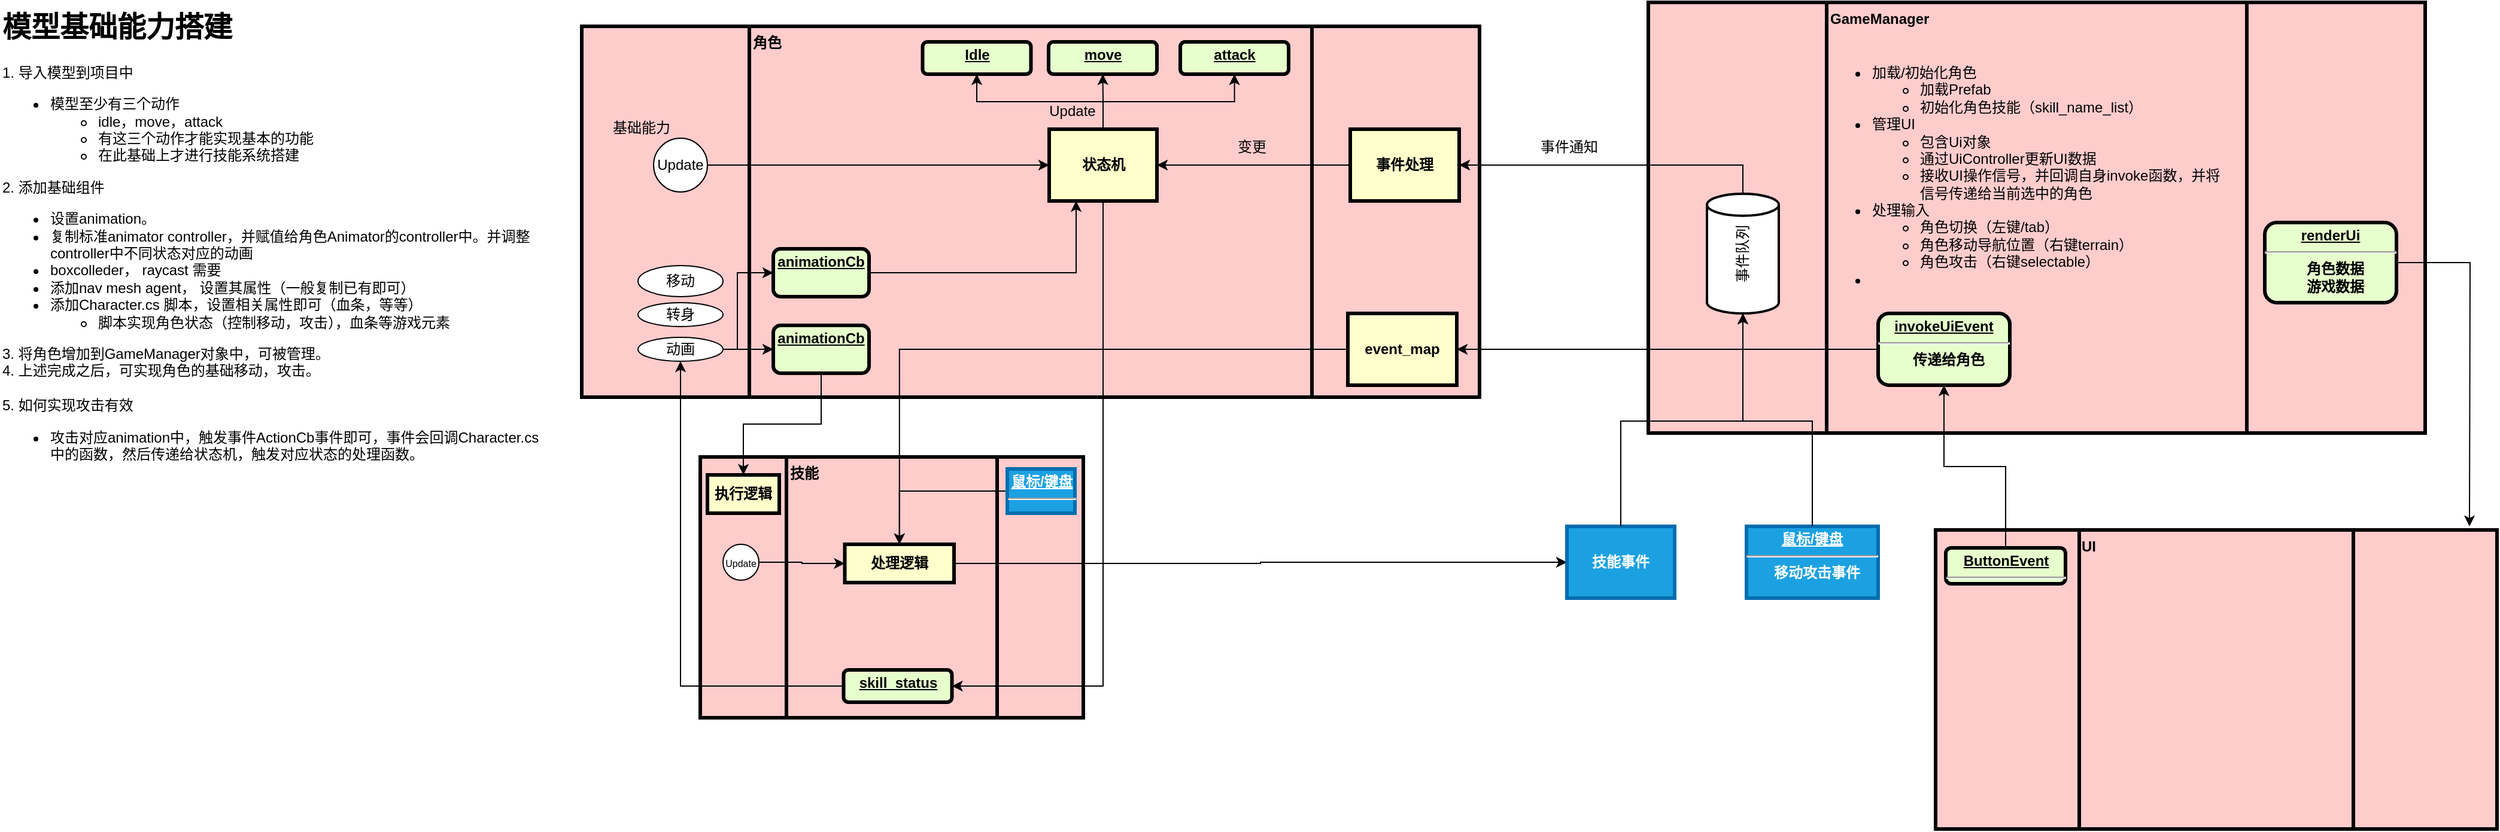 <mxfile version="24.3.1" type="device">
  <diagram name="Page-1" id="c7558073-3199-34d8-9f00-42111426c3f3">
    <mxGraphModel dx="2803" dy="814" grid="0" gridSize="10" guides="1" tooltips="1" connect="1" arrows="1" fold="1" page="0" pageScale="1" pageWidth="826" pageHeight="1169" background="none" math="0" shadow="0">
      <root>
        <mxCell id="0" />
        <mxCell id="1" parent="0" />
        <mxCell id="5" value="GameManager" style="shape=process;whiteSpace=wrap;align=left;verticalAlign=top;size=0.23;fontStyle=1;strokeWidth=3;fillColor=#FFCCCC" parent="1" vertex="1">
          <mxGeometry x="201" y="250" width="649" height="360" as="geometry" />
        </mxCell>
        <mxCell id="pnOoYnmZAtzS62gMc0uK-97" value="&lt;ul&gt;&lt;li&gt;加载/初始化角色&lt;/li&gt;&lt;ul&gt;&lt;li&gt;加载Prefab&lt;/li&gt;&lt;li&gt;初始化角色技能（skill_name_list）&lt;/li&gt;&lt;/ul&gt;&lt;li&gt;管理UI&lt;/li&gt;&lt;ul&gt;&lt;li&gt;包含Ui对象&lt;/li&gt;&lt;li&gt;通过UiController更新UI数据&lt;/li&gt;&lt;li&gt;接收UI操作信号，并回调自身invoke函数，并将信号传递给当前选中的角色&lt;/li&gt;&lt;/ul&gt;&lt;li&gt;处理输入&lt;/li&gt;&lt;ul&gt;&lt;li&gt;角色切换（左键/tab）&lt;/li&gt;&lt;li&gt;角色移动导航位置（右键terrain）&lt;/li&gt;&lt;li&gt;角色攻击（右键selectable）&lt;/li&gt;&lt;/ul&gt;&lt;li&gt;&lt;br&gt;&lt;/li&gt;&lt;/ul&gt;" style="text;html=1;align=left;verticalAlign=middle;whiteSpace=wrap;rounded=0;" parent="1" vertex="1">
          <mxGeometry x="346" y="300" width="335" height="190" as="geometry" />
        </mxCell>
        <mxCell id="pnOoYnmZAtzS62gMc0uK-100" value="UI" style="shape=process;whiteSpace=wrap;align=left;verticalAlign=top;size=0.256;fontStyle=1;strokeWidth=3;fillColor=#FFCCCC" parent="1" vertex="1">
          <mxGeometry x="441" y="691" width="469" height="250" as="geometry" />
        </mxCell>
        <mxCell id="pnOoYnmZAtzS62gMc0uK-102" value="&lt;p style=&quot;margin: 0px; margin-top: 4px; text-align: center; text-decoration: underline;&quot;&gt;&lt;strong&gt;invokeUiEvent&lt;/strong&gt;&lt;/p&gt;&lt;hr&gt;&lt;p style=&quot;margin: 0px; margin-left: 8px;&quot;&gt;传递给角色&lt;/p&gt;" style="verticalAlign=middle;align=center;overflow=fill;fontSize=12;fontFamily=Helvetica;html=1;rounded=1;fontStyle=1;strokeWidth=3;fillColor=#E6FFCC" parent="1" vertex="1">
          <mxGeometry x="393" y="510" width="110" height="60" as="geometry" />
        </mxCell>
        <mxCell id="C39uK7xA4uU1zR5Ak_56-5" style="edgeStyle=orthogonalEdgeStyle;rounded=0;orthogonalLoop=1;jettySize=auto;html=1;exitX=0.5;exitY=0;exitDx=0;exitDy=0;entryX=0.5;entryY=1;entryDx=0;entryDy=0;" edge="1" parent="1" source="pnOoYnmZAtzS62gMc0uK-103" target="pnOoYnmZAtzS62gMc0uK-102">
          <mxGeometry relative="1" as="geometry" />
        </mxCell>
        <mxCell id="pnOoYnmZAtzS62gMc0uK-103" value="&lt;p style=&quot;margin: 0px; margin-top: 4px; text-align: center; text-decoration: underline;&quot;&gt;&lt;strong&gt;ButtonEvent&lt;/strong&gt;&lt;/p&gt;&lt;hr&gt;&lt;p style=&quot;margin: 0px; margin-left: 8px;&quot;&gt;&lt;br&gt;&lt;/p&gt;" style="verticalAlign=middle;align=center;overflow=fill;fontSize=12;fontFamily=Helvetica;html=1;rounded=1;fontStyle=1;strokeWidth=3;fillColor=#E6FFCC" parent="1" vertex="1">
          <mxGeometry x="449.5" y="706" width="100" height="30" as="geometry" />
        </mxCell>
        <mxCell id="pnOoYnmZAtzS62gMc0uK-105" style="edgeStyle=orthogonalEdgeStyle;rounded=0;orthogonalLoop=1;jettySize=auto;html=1;exitX=1;exitY=0.5;exitDx=0;exitDy=0;" parent="1" source="pnOoYnmZAtzS62gMc0uK-104" edge="1">
          <mxGeometry relative="1" as="geometry">
            <mxPoint x="887" y="688" as="targetPoint" />
          </mxGeometry>
        </mxCell>
        <mxCell id="pnOoYnmZAtzS62gMc0uK-104" value="&lt;p style=&quot;margin: 0px; margin-top: 4px; text-align: center; text-decoration: underline;&quot;&gt;&lt;strong&gt;renderUi&lt;/strong&gt;&lt;/p&gt;&lt;hr&gt;&lt;p style=&quot;margin: 0px; margin-left: 8px;&quot;&gt;角色数据&lt;/p&gt;&lt;p style=&quot;margin: 0px; margin-left: 8px;&quot;&gt;游戏数据&lt;/p&gt;" style="verticalAlign=middle;align=center;overflow=fill;fontSize=12;fontFamily=Helvetica;html=1;rounded=1;fontStyle=1;strokeWidth=3;fillColor=#E6FFCC" parent="1" vertex="1">
          <mxGeometry x="716" y="434" width="110" height="67" as="geometry" />
        </mxCell>
        <mxCell id="pnOoYnmZAtzS62gMc0uK-107" value="角色" style="shape=process;whiteSpace=wrap;align=left;verticalAlign=top;size=0.187;fontStyle=1;strokeWidth=3;fillColor=#FFCCCC" parent="1" vertex="1">
          <mxGeometry x="-690" y="270" width="750" height="310" as="geometry" />
        </mxCell>
        <mxCell id="pnOoYnmZAtzS62gMc0uK-139" style="edgeStyle=orthogonalEdgeStyle;rounded=0;orthogonalLoop=1;jettySize=auto;html=1;exitX=0.5;exitY=0;exitDx=0;exitDy=0;startArrow=none;startFill=0;entryX=0.5;entryY=1;entryDx=0;entryDy=0;" parent="1" source="pnOoYnmZAtzS62gMc0uK-108" target="pnOoYnmZAtzS62gMc0uK-135" edge="1">
          <mxGeometry relative="1" as="geometry">
            <mxPoint x="-230" y="360" as="targetPoint" />
          </mxGeometry>
        </mxCell>
        <mxCell id="VZYB_BsH1wKympOT2HkG-97" style="edgeStyle=orthogonalEdgeStyle;rounded=0;orthogonalLoop=1;jettySize=auto;html=1;exitX=0.5;exitY=0;exitDx=0;exitDy=0;entryX=0.5;entryY=1;entryDx=0;entryDy=0;" parent="1" source="pnOoYnmZAtzS62gMc0uK-108" target="pnOoYnmZAtzS62gMc0uK-134" edge="1">
          <mxGeometry relative="1" as="geometry" />
        </mxCell>
        <mxCell id="VZYB_BsH1wKympOT2HkG-98" style="edgeStyle=orthogonalEdgeStyle;rounded=0;orthogonalLoop=1;jettySize=auto;html=1;exitX=0.5;exitY=0;exitDx=0;exitDy=0;entryX=0.5;entryY=1;entryDx=0;entryDy=0;" parent="1" source="pnOoYnmZAtzS62gMc0uK-108" target="pnOoYnmZAtzS62gMc0uK-133" edge="1">
          <mxGeometry relative="1" as="geometry" />
        </mxCell>
        <mxCell id="pnOoYnmZAtzS62gMc0uK-108" value="状态机" style="whiteSpace=wrap;align=center;verticalAlign=middle;fontStyle=1;strokeWidth=3;fillColor=#FFFFCC" parent="1" vertex="1">
          <mxGeometry x="-299.5" y="356.0" width="90" height="60" as="geometry" />
        </mxCell>
        <mxCell id="pnOoYnmZAtzS62gMc0uK-110" value="&lt;p style=&quot;margin: 0px; margin-top: 4px; text-align: center; text-decoration: underline;&quot;&gt;鼠标/键盘&lt;/p&gt;&lt;hr&gt;&lt;p style=&quot;margin: 0px; margin-left: 8px;&quot;&gt;移动攻击事件&lt;/p&gt;" style="verticalAlign=middle;align=center;overflow=fill;fontSize=12;fontFamily=Helvetica;html=1;rounded=0;fontStyle=1;strokeWidth=3;fillColor=#1ba1e2;strokeColor=#006EAF;fontColor=#ffffff;" parent="1" vertex="1">
          <mxGeometry x="283" y="688" width="110" height="60" as="geometry" />
        </mxCell>
        <mxCell id="pnOoYnmZAtzS62gMc0uK-133" value="&lt;p style=&quot;margin: 0px; margin-top: 4px; text-align: center; text-decoration: underline;&quot;&gt;Idle&lt;/p&gt;" style="verticalAlign=middle;align=center;overflow=fill;fontSize=12;fontFamily=Helvetica;html=1;rounded=1;fontStyle=1;strokeWidth=3;fillColor=#E6FFCC" parent="1" vertex="1">
          <mxGeometry x="-405.25" y="283" width="90.5" height="27" as="geometry" />
        </mxCell>
        <mxCell id="pnOoYnmZAtzS62gMc0uK-134" value="&lt;p style=&quot;margin: 0px; margin-top: 4px; text-align: center; text-decoration: underline;&quot;&gt;attack&lt;/p&gt;" style="verticalAlign=middle;align=center;overflow=fill;fontSize=12;fontFamily=Helvetica;html=1;rounded=1;fontStyle=1;strokeWidth=3;fillColor=#E6FFCC" parent="1" vertex="1">
          <mxGeometry x="-190" y="283" width="90.5" height="27" as="geometry" />
        </mxCell>
        <mxCell id="pnOoYnmZAtzS62gMc0uK-135" value="&lt;p style=&quot;margin: 0px; margin-top: 4px; text-align: center; text-decoration: underline;&quot;&gt;move&lt;/p&gt;" style="verticalAlign=middle;align=center;overflow=fill;fontSize=12;fontFamily=Helvetica;html=1;rounded=1;fontStyle=1;strokeWidth=3;fillColor=#E6FFCC" parent="1" vertex="1">
          <mxGeometry x="-300" y="283" width="90.5" height="27" as="geometry" />
        </mxCell>
        <mxCell id="pnOoYnmZAtzS62gMc0uK-137" style="edgeStyle=orthogonalEdgeStyle;rounded=0;orthogonalLoop=1;jettySize=auto;html=1;exitX=1;exitY=0.5;exitDx=0;exitDy=0;entryX=0;entryY=0.5;entryDx=0;entryDy=0;" parent="1" source="pnOoYnmZAtzS62gMc0uK-136" target="pnOoYnmZAtzS62gMc0uK-108" edge="1">
          <mxGeometry relative="1" as="geometry" />
        </mxCell>
        <mxCell id="pnOoYnmZAtzS62gMc0uK-136" value="Update" style="ellipse;whiteSpace=wrap;html=1;aspect=fixed;" parent="1" vertex="1">
          <mxGeometry x="-630" y="363.5" width="45" height="45" as="geometry" />
        </mxCell>
        <mxCell id="pnOoYnmZAtzS62gMc0uK-142" value="Update" style="text;html=1;align=center;verticalAlign=middle;whiteSpace=wrap;rounded=0;" parent="1" vertex="1">
          <mxGeometry x="-310" y="326" width="60" height="30" as="geometry" />
        </mxCell>
        <mxCell id="pnOoYnmZAtzS62gMc0uK-143" value="事件通知" style="text;html=1;align=center;verticalAlign=middle;whiteSpace=wrap;rounded=0;" parent="1" vertex="1">
          <mxGeometry x="90" y="356" width="90" height="30" as="geometry" />
        </mxCell>
        <mxCell id="pnOoYnmZAtzS62gMc0uK-144" value="移动" style="ellipse;whiteSpace=wrap;html=1;" parent="1" vertex="1">
          <mxGeometry x="-643" y="470" width="71" height="26" as="geometry" />
        </mxCell>
        <mxCell id="pnOoYnmZAtzS62gMc0uK-145" value="基础能力" style="text;html=1;align=center;verticalAlign=middle;whiteSpace=wrap;rounded=0;" parent="1" vertex="1">
          <mxGeometry x="-670" y="340" width="60" height="30" as="geometry" />
        </mxCell>
        <mxCell id="pnOoYnmZAtzS62gMc0uK-146" value="转身" style="ellipse;whiteSpace=wrap;html=1;" parent="1" vertex="1">
          <mxGeometry x="-643" y="501" width="71" height="20" as="geometry" />
        </mxCell>
        <mxCell id="VZYB_BsH1wKympOT2HkG-109" style="edgeStyle=orthogonalEdgeStyle;rounded=0;orthogonalLoop=1;jettySize=auto;html=1;exitX=1;exitY=0.5;exitDx=0;exitDy=0;entryX=0;entryY=0.5;entryDx=0;entryDy=0;" parent="1" source="pnOoYnmZAtzS62gMc0uK-168" target="VZYB_BsH1wKympOT2HkG-107" edge="1">
          <mxGeometry relative="1" as="geometry" />
        </mxCell>
        <mxCell id="yt-BPN5N51YkLN_ZX3K--10" style="edgeStyle=orthogonalEdgeStyle;rounded=0;orthogonalLoop=1;jettySize=auto;html=1;exitX=1;exitY=0.5;exitDx=0;exitDy=0;entryX=0;entryY=0.5;entryDx=0;entryDy=0;" parent="1" source="pnOoYnmZAtzS62gMc0uK-168" target="yt-BPN5N51YkLN_ZX3K--8" edge="1">
          <mxGeometry relative="1" as="geometry">
            <Array as="points">
              <mxPoint x="-560" y="540" />
              <mxPoint x="-560" y="476" />
            </Array>
          </mxGeometry>
        </mxCell>
        <mxCell id="pnOoYnmZAtzS62gMc0uK-168" value="动画" style="ellipse;whiteSpace=wrap;html=1;" parent="1" vertex="1">
          <mxGeometry x="-643" y="530" width="71" height="20" as="geometry" />
        </mxCell>
        <mxCell id="VZYB_BsH1wKympOT2HkG-96" value="技能" style="shape=process;whiteSpace=wrap;align=left;verticalAlign=top;size=0.226;fontStyle=1;strokeWidth=3;fillColor=#FFCCCC" parent="1" vertex="1">
          <mxGeometry x="-591" y="630" width="320" height="218" as="geometry" />
        </mxCell>
        <mxCell id="VZYB_BsH1wKympOT2HkG-120" style="edgeStyle=orthogonalEdgeStyle;rounded=0;orthogonalLoop=1;jettySize=auto;html=1;exitX=1;exitY=0.5;exitDx=0;exitDy=0;entryX=0;entryY=0.5;entryDx=0;entryDy=0;" parent="1" source="VZYB_BsH1wKympOT2HkG-100" target="VZYB_BsH1wKympOT2HkG-119" edge="1">
          <mxGeometry relative="1" as="geometry" />
        </mxCell>
        <mxCell id="VZYB_BsH1wKympOT2HkG-100" value="&lt;font style=&quot;font-size: 8px;&quot;&gt;Update&lt;/font&gt;" style="ellipse;whiteSpace=wrap;html=1;aspect=fixed;" parent="1" vertex="1">
          <mxGeometry x="-572" y="703" width="30" height="30" as="geometry" />
        </mxCell>
        <mxCell id="VZYB_BsH1wKympOT2HkG-104" style="edgeStyle=orthogonalEdgeStyle;rounded=0;orthogonalLoop=1;jettySize=auto;html=1;exitX=0;exitY=0.5;exitDx=0;exitDy=0;entryX=0.5;entryY=1;entryDx=0;entryDy=0;" parent="1" source="VZYB_BsH1wKympOT2HkG-102" target="pnOoYnmZAtzS62gMc0uK-168" edge="1">
          <mxGeometry relative="1" as="geometry" />
        </mxCell>
        <mxCell id="VZYB_BsH1wKympOT2HkG-102" value="&lt;p style=&quot;margin: 0px; margin-top: 4px; text-align: center; text-decoration: underline;&quot;&gt;skill_status&lt;/p&gt;" style="verticalAlign=middle;align=center;overflow=fill;fontSize=12;fontFamily=Helvetica;html=1;rounded=1;fontStyle=1;strokeWidth=3;fillColor=#E6FFCC" parent="1" vertex="1">
          <mxGeometry x="-471.25" y="808" width="90.5" height="27" as="geometry" />
        </mxCell>
        <mxCell id="VZYB_BsH1wKympOT2HkG-139" style="edgeStyle=orthogonalEdgeStyle;rounded=0;orthogonalLoop=1;jettySize=auto;html=1;exitX=0.5;exitY=1;exitDx=0;exitDy=0;entryX=0.5;entryY=0;entryDx=0;entryDy=0;" parent="1" source="VZYB_BsH1wKympOT2HkG-107" target="VZYB_BsH1wKympOT2HkG-137" edge="1">
          <mxGeometry relative="1" as="geometry" />
        </mxCell>
        <mxCell id="VZYB_BsH1wKympOT2HkG-107" value="&lt;p style=&quot;margin: 0px; margin-top: 4px; text-align: center; text-decoration: underline;&quot;&gt;&lt;strong&gt;animationCb&lt;/strong&gt;&lt;/p&gt;" style="verticalAlign=middle;align=center;overflow=fill;fontSize=12;fontFamily=Helvetica;html=1;rounded=1;fontStyle=1;strokeWidth=3;fillColor=#E6FFCC" parent="1" vertex="1">
          <mxGeometry x="-530" y="520" width="80" height="40" as="geometry" />
        </mxCell>
        <mxCell id="VZYB_BsH1wKympOT2HkG-103" style="edgeStyle=orthogonalEdgeStyle;rounded=0;orthogonalLoop=1;jettySize=auto;html=1;exitX=0.5;exitY=1;exitDx=0;exitDy=0;entryX=1;entryY=0.5;entryDx=0;entryDy=0;startArrow=none;startFill=0;endArrow=classic;endFill=1;" parent="1" source="pnOoYnmZAtzS62gMc0uK-108" target="VZYB_BsH1wKympOT2HkG-102" edge="1">
          <mxGeometry relative="1" as="geometry" />
        </mxCell>
        <mxCell id="VZYB_BsH1wKympOT2HkG-122" style="edgeStyle=orthogonalEdgeStyle;rounded=0;orthogonalLoop=1;jettySize=auto;html=1;exitX=0;exitY=0.5;exitDx=0;exitDy=0;entryX=0.5;entryY=0;entryDx=0;entryDy=0;" parent="1" source="VZYB_BsH1wKympOT2HkG-110" target="VZYB_BsH1wKympOT2HkG-119" edge="1">
          <mxGeometry relative="1" as="geometry" />
        </mxCell>
        <mxCell id="VZYB_BsH1wKympOT2HkG-110" value="event_map" style="whiteSpace=wrap;align=center;verticalAlign=middle;fontStyle=1;strokeWidth=3;fillColor=#FFFFCC" parent="1" vertex="1">
          <mxGeometry x="-50" y="510" width="91" height="60" as="geometry" />
        </mxCell>
        <mxCell id="VZYB_BsH1wKympOT2HkG-121" style="edgeStyle=orthogonalEdgeStyle;rounded=0;orthogonalLoop=1;jettySize=auto;html=1;exitX=0;exitY=0.5;exitDx=0;exitDy=0;entryX=0.5;entryY=0;entryDx=0;entryDy=0;" parent="1" source="VZYB_BsH1wKympOT2HkG-115" target="VZYB_BsH1wKympOT2HkG-119" edge="1">
          <mxGeometry relative="1" as="geometry" />
        </mxCell>
        <mxCell id="VZYB_BsH1wKympOT2HkG-115" value="&lt;p style=&quot;margin: 0px; margin-top: 4px; text-align: center; text-decoration: underline;&quot;&gt;鼠标/键盘&lt;/p&gt;&lt;hr&gt;&lt;p style=&quot;margin: 0px; margin-left: 8px;&quot;&gt;&lt;br&gt;&lt;/p&gt;" style="verticalAlign=middle;align=center;overflow=fill;fontSize=12;fontFamily=Helvetica;html=1;rounded=0;fontStyle=1;strokeWidth=3;fillColor=#1ba1e2;strokeColor=#006EAF;fontColor=#ffffff;" parent="1" vertex="1">
          <mxGeometry x="-334.5" y="640" width="56.5" height="37" as="geometry" />
        </mxCell>
        <mxCell id="VZYB_BsH1wKympOT2HkG-124" style="edgeStyle=orthogonalEdgeStyle;rounded=0;orthogonalLoop=1;jettySize=auto;html=1;exitX=1;exitY=0.5;exitDx=0;exitDy=0;" parent="1" source="VZYB_BsH1wKympOT2HkG-119" target="VZYB_BsH1wKympOT2HkG-123" edge="1">
          <mxGeometry relative="1" as="geometry" />
        </mxCell>
        <mxCell id="VZYB_BsH1wKympOT2HkG-119" value="处理逻辑" style="whiteSpace=wrap;align=center;verticalAlign=middle;fontStyle=1;strokeWidth=3;fillColor=#FFFFCC" parent="1" vertex="1">
          <mxGeometry x="-470.25" y="703" width="91.25" height="32" as="geometry" />
        </mxCell>
        <mxCell id="VZYB_BsH1wKympOT2HkG-123" value="技能事件" style="whiteSpace=wrap;align=center;verticalAlign=middle;fontStyle=1;strokeWidth=3;fillColor=#1ba1e2;fontColor=#ffffff;strokeColor=#006EAF;" parent="1" vertex="1">
          <mxGeometry x="133" y="688" width="90" height="60" as="geometry" />
        </mxCell>
        <mxCell id="VZYB_BsH1wKympOT2HkG-125" style="edgeStyle=orthogonalEdgeStyle;rounded=0;orthogonalLoop=1;jettySize=auto;html=1;exitX=0;exitY=0.5;exitDx=0;exitDy=0;entryX=1;entryY=0.5;entryDx=0;entryDy=0;" parent="1" source="pnOoYnmZAtzS62gMc0uK-102" target="VZYB_BsH1wKympOT2HkG-110" edge="1">
          <mxGeometry relative="1" as="geometry" />
        </mxCell>
        <mxCell id="VZYB_BsH1wKympOT2HkG-126" value="事件队列" style="strokeWidth=2;html=1;shape=mxgraph.flowchart.direct_data;whiteSpace=wrap;rotation=-90;" parent="1" vertex="1">
          <mxGeometry x="230" y="430" width="100" height="60" as="geometry" />
        </mxCell>
        <mxCell id="VZYB_BsH1wKympOT2HkG-127" style="edgeStyle=orthogonalEdgeStyle;rounded=0;orthogonalLoop=1;jettySize=auto;html=1;exitX=0.5;exitY=0;exitDx=0;exitDy=0;entryX=0;entryY=0.5;entryDx=0;entryDy=0;entryPerimeter=0;" parent="1" source="pnOoYnmZAtzS62gMc0uK-110" target="VZYB_BsH1wKympOT2HkG-126" edge="1">
          <mxGeometry relative="1" as="geometry">
            <Array as="points">
              <mxPoint x="338" y="600" />
              <mxPoint x="280" y="600" />
            </Array>
          </mxGeometry>
        </mxCell>
        <mxCell id="VZYB_BsH1wKympOT2HkG-130" style="edgeStyle=orthogonalEdgeStyle;rounded=0;orthogonalLoop=1;jettySize=auto;html=1;exitX=0.5;exitY=0;exitDx=0;exitDy=0;entryX=0;entryY=0.5;entryDx=0;entryDy=0;entryPerimeter=0;" parent="1" source="VZYB_BsH1wKympOT2HkG-123" target="VZYB_BsH1wKympOT2HkG-126" edge="1">
          <mxGeometry relative="1" as="geometry">
            <Array as="points">
              <mxPoint x="178" y="600" />
              <mxPoint x="280" y="600" />
            </Array>
          </mxGeometry>
        </mxCell>
        <mxCell id="VZYB_BsH1wKympOT2HkG-131" style="edgeStyle=orthogonalEdgeStyle;rounded=0;orthogonalLoop=1;jettySize=auto;html=1;exitX=1;exitY=0.5;exitDx=0;exitDy=0;exitPerimeter=0;entryX=1;entryY=0.5;entryDx=0;entryDy=0;" parent="1" source="VZYB_BsH1wKympOT2HkG-126" target="VZYB_BsH1wKympOT2HkG-132" edge="1">
          <mxGeometry relative="1" as="geometry" />
        </mxCell>
        <mxCell id="VZYB_BsH1wKympOT2HkG-135" style="edgeStyle=orthogonalEdgeStyle;rounded=0;orthogonalLoop=1;jettySize=auto;html=1;exitX=0;exitY=0.5;exitDx=0;exitDy=0;entryX=1;entryY=0.5;entryDx=0;entryDy=0;" parent="1" source="VZYB_BsH1wKympOT2HkG-132" target="pnOoYnmZAtzS62gMc0uK-108" edge="1">
          <mxGeometry relative="1" as="geometry" />
        </mxCell>
        <mxCell id="VZYB_BsH1wKympOT2HkG-132" value="事件处理" style="whiteSpace=wrap;align=center;verticalAlign=middle;fontStyle=1;strokeWidth=3;fillColor=#FFFFCC" parent="1" vertex="1">
          <mxGeometry x="-48" y="356" width="91" height="60" as="geometry" />
        </mxCell>
        <mxCell id="VZYB_BsH1wKympOT2HkG-136" value="变更" style="text;html=1;align=center;verticalAlign=middle;whiteSpace=wrap;rounded=0;" parent="1" vertex="1">
          <mxGeometry x="-160" y="356" width="60" height="30" as="geometry" />
        </mxCell>
        <mxCell id="VZYB_BsH1wKympOT2HkG-137" value="执行逻辑" style="whiteSpace=wrap;align=center;verticalAlign=middle;fontStyle=1;strokeWidth=3;fillColor=#FFFFCC" parent="1" vertex="1">
          <mxGeometry x="-585" y="645" width="60" height="32" as="geometry" />
        </mxCell>
        <mxCell id="yt-BPN5N51YkLN_ZX3K--5" value="&lt;h1 style=&quot;margin-top: 0px;&quot;&gt;模型基础能力搭建&lt;/h1&gt;&lt;p&gt;1. 导入模型到项目中&lt;/p&gt;&lt;p&gt;&lt;/p&gt;&lt;ul&gt;&lt;li&gt;模型至少有三个动作&lt;/li&gt;&lt;ul&gt;&lt;li&gt;idle，move，attack&lt;/li&gt;&lt;li&gt;有这三个动作才能实现基本的功能&lt;/li&gt;&lt;li&gt;在此基础上才进行技能系统搭建&lt;/li&gt;&lt;/ul&gt;&lt;/ul&gt;&lt;p&gt;&lt;/p&gt;&lt;p&gt;2. 添加基础组件&lt;/p&gt;&lt;p&gt;&lt;/p&gt;&lt;ul&gt;&lt;li&gt;设置animation。&lt;/li&gt;&lt;li&gt;复制标准animator controller，并赋值给角色Animator的controller中。并调整controller中不同状态对应的动画&lt;/li&gt;&lt;li&gt;boxcolleder， raycast 需要&lt;/li&gt;&lt;li&gt;添加nav mesh agent， 设置其属性（一般复制已有即可）&lt;/li&gt;&lt;li&gt;添加Character.cs 脚本，设置相关属性即可（血条，等等）&lt;/li&gt;&lt;ul&gt;&lt;li&gt;脚本实现角色状态（控制移动，攻击），血条等游戏元素&lt;/li&gt;&lt;/ul&gt;&lt;/ul&gt;&lt;div&gt;3. 将角色增加到GameManager对象中，可被管理。&lt;/div&gt;&lt;div&gt;4. 上述完成之后，可实现角色的基础移动，攻击。&lt;/div&gt;&lt;div&gt;&lt;br&gt;&lt;/div&gt;&lt;div&gt;5. 如何实现攻击有效&lt;/div&gt;&lt;div&gt;&lt;ul&gt;&lt;li&gt;攻击对应animation中，触发事件ActionCb事件即可，事件会回调Character.cs中的函数，然后传递给状态机，触发对应状态的处理函数。&lt;/li&gt;&lt;/ul&gt;&lt;/div&gt;&lt;div&gt;&lt;br&gt;&lt;/div&gt;&lt;p&gt;&lt;/p&gt;" style="text;html=1;whiteSpace=wrap;overflow=hidden;rounded=0;" parent="1" vertex="1">
          <mxGeometry x="-1176" y="250" width="455" height="409" as="geometry" />
        </mxCell>
        <mxCell id="yt-BPN5N51YkLN_ZX3K--11" style="edgeStyle=orthogonalEdgeStyle;rounded=0;orthogonalLoop=1;jettySize=auto;html=1;exitX=1;exitY=0.5;exitDx=0;exitDy=0;entryX=0.25;entryY=1;entryDx=0;entryDy=0;" parent="1" source="yt-BPN5N51YkLN_ZX3K--8" target="pnOoYnmZAtzS62gMc0uK-108" edge="1">
          <mxGeometry relative="1" as="geometry" />
        </mxCell>
        <mxCell id="yt-BPN5N51YkLN_ZX3K--8" value="&lt;p style=&quot;margin: 0px; margin-top: 4px; text-align: center; text-decoration: underline;&quot;&gt;&lt;strong&gt;animationCb&lt;/strong&gt;&lt;/p&gt;" style="verticalAlign=middle;align=center;overflow=fill;fontSize=12;fontFamily=Helvetica;html=1;rounded=1;fontStyle=1;strokeWidth=3;fillColor=#E6FFCC" parent="1" vertex="1">
          <mxGeometry x="-530" y="456" width="80" height="40" as="geometry" />
        </mxCell>
      </root>
    </mxGraphModel>
  </diagram>
</mxfile>
